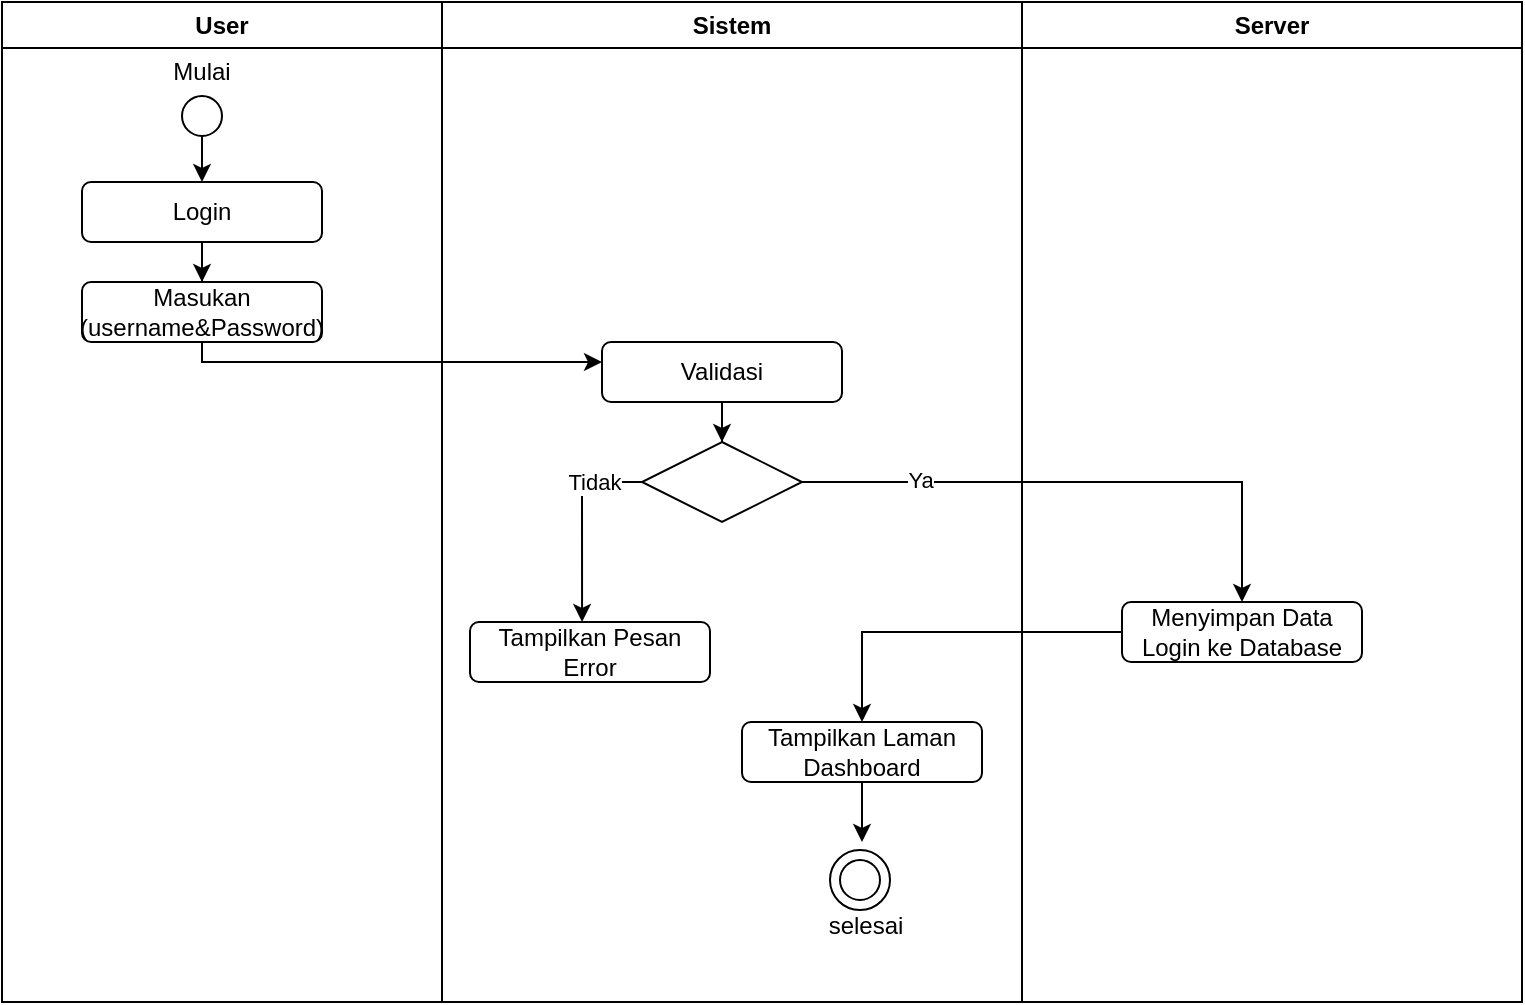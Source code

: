 <mxfile version="25.0.3">
  <diagram id="a5KCIQKfTWQ5OtX3c2Wh" name="Halaman-1">
    <mxGraphModel dx="1194" dy="638" grid="1" gridSize="10" guides="1" tooltips="1" connect="1" arrows="1" fold="1" page="1" pageScale="1" pageWidth="827" pageHeight="1169" math="0" shadow="0">
      <root>
        <mxCell id="0" />
        <mxCell id="1" parent="0" />
        <mxCell id="D9n_Limc-fniIIdKZypQ-5" value="User" style="swimlane;whiteSpace=wrap;html=1;" parent="1" vertex="1">
          <mxGeometry x="60" y="60" width="220" height="500" as="geometry" />
        </mxCell>
        <mxCell id="D9n_Limc-fniIIdKZypQ-11" value="" style="edgeStyle=orthogonalEdgeStyle;rounded=0;orthogonalLoop=1;jettySize=auto;html=1;" parent="D9n_Limc-fniIIdKZypQ-5" source="D9n_Limc-fniIIdKZypQ-8" target="D9n_Limc-fniIIdKZypQ-9" edge="1">
          <mxGeometry relative="1" as="geometry" />
        </mxCell>
        <mxCell id="D9n_Limc-fniIIdKZypQ-8" value="" style="ellipse;whiteSpace=wrap;html=1;aspect=fixed;color=black;" parent="D9n_Limc-fniIIdKZypQ-5" vertex="1">
          <mxGeometry x="90" y="47" width="20" height="20" as="geometry" />
        </mxCell>
        <mxCell id="D9n_Limc-fniIIdKZypQ-13" value="" style="edgeStyle=orthogonalEdgeStyle;rounded=0;orthogonalLoop=1;jettySize=auto;html=1;" parent="D9n_Limc-fniIIdKZypQ-5" source="D9n_Limc-fniIIdKZypQ-9" target="D9n_Limc-fniIIdKZypQ-12" edge="1">
          <mxGeometry relative="1" as="geometry" />
        </mxCell>
        <mxCell id="D9n_Limc-fniIIdKZypQ-9" value="Login" style="rounded=1;whiteSpace=wrap;html=1;" parent="D9n_Limc-fniIIdKZypQ-5" vertex="1">
          <mxGeometry x="40" y="90" width="120" height="30" as="geometry" />
        </mxCell>
        <mxCell id="D9n_Limc-fniIIdKZypQ-12" value="Masukan (username&amp;amp;Password)" style="rounded=1;whiteSpace=wrap;html=1;" parent="D9n_Limc-fniIIdKZypQ-5" vertex="1">
          <mxGeometry x="40" y="140" width="120" height="30" as="geometry" />
        </mxCell>
        <mxCell id="D9n_Limc-fniIIdKZypQ-57" value="Mulai" style="text;html=1;align=center;verticalAlign=middle;whiteSpace=wrap;rounded=0;" parent="D9n_Limc-fniIIdKZypQ-5" vertex="1">
          <mxGeometry x="70" y="30" width="60" height="10" as="geometry" />
        </mxCell>
        <mxCell id="D9n_Limc-fniIIdKZypQ-6" value="Sistem" style="swimlane;whiteSpace=wrap;html=1;" parent="1" vertex="1">
          <mxGeometry x="280" y="60" width="290" height="500" as="geometry" />
        </mxCell>
        <mxCell id="D9n_Limc-fniIIdKZypQ-17" value="" style="edgeStyle=orthogonalEdgeStyle;rounded=0;orthogonalLoop=1;jettySize=auto;html=1;" parent="D9n_Limc-fniIIdKZypQ-6" source="D9n_Limc-fniIIdKZypQ-14" target="D9n_Limc-fniIIdKZypQ-15" edge="1">
          <mxGeometry relative="1" as="geometry" />
        </mxCell>
        <mxCell id="D9n_Limc-fniIIdKZypQ-14" value="Validasi" style="rounded=1;whiteSpace=wrap;html=1;" parent="D9n_Limc-fniIIdKZypQ-6" vertex="1">
          <mxGeometry x="80" y="170" width="120" height="30" as="geometry" />
        </mxCell>
        <mxCell id="D9n_Limc-fniIIdKZypQ-19" style="edgeStyle=orthogonalEdgeStyle;rounded=0;orthogonalLoop=1;jettySize=auto;html=1;entryX=0.467;entryY=0;entryDx=0;entryDy=0;entryPerimeter=0;" parent="D9n_Limc-fniIIdKZypQ-6" target="D9n_Limc-fniIIdKZypQ-18" edge="1">
          <mxGeometry relative="1" as="geometry">
            <mxPoint x="29.2" y="267.39" as="targetPoint" />
            <mxPoint x="100" y="240" as="sourcePoint" />
            <Array as="points">
              <mxPoint x="70" y="240" />
            </Array>
          </mxGeometry>
        </mxCell>
        <mxCell id="D9n_Limc-fniIIdKZypQ-22" value="Ya" style="edgeLabel;html=1;align=center;verticalAlign=middle;resizable=0;points=[];" parent="D9n_Limc-fniIIdKZypQ-19" vertex="1" connectable="0">
          <mxGeometry x="-0.57" y="1" relative="1" as="geometry">
            <mxPoint as="offset" />
          </mxGeometry>
        </mxCell>
        <mxCell id="D9n_Limc-fniIIdKZypQ-46" value="Tidak" style="edgeLabel;html=1;align=center;verticalAlign=middle;resizable=0;points=[];" parent="D9n_Limc-fniIIdKZypQ-19" vertex="1" connectable="0">
          <mxGeometry x="-0.521" relative="1" as="geometry">
            <mxPoint as="offset" />
          </mxGeometry>
        </mxCell>
        <mxCell id="D9n_Limc-fniIIdKZypQ-15" value="" style="rhombus;whiteSpace=wrap;html=1;" parent="D9n_Limc-fniIIdKZypQ-6" vertex="1">
          <mxGeometry x="100" y="220" width="80" height="40" as="geometry" />
        </mxCell>
        <mxCell id="D9n_Limc-fniIIdKZypQ-18" value="Tampilkan Pesan Error" style="rounded=1;whiteSpace=wrap;html=1;" parent="D9n_Limc-fniIIdKZypQ-6" vertex="1">
          <mxGeometry x="14" y="310" width="120" height="30" as="geometry" />
        </mxCell>
        <mxCell id="D9n_Limc-fniIIdKZypQ-26" value="" style="ellipse;whiteSpace=wrap;html=1;aspect=fixed;" parent="D9n_Limc-fniIIdKZypQ-6" vertex="1">
          <mxGeometry x="194" y="424" width="30" height="30" as="geometry" />
        </mxCell>
        <mxCell id="D9n_Limc-fniIIdKZypQ-27" value="" style="ellipse;whiteSpace=wrap;html=1;aspect=fixed;color=black;" parent="D9n_Limc-fniIIdKZypQ-6" vertex="1">
          <mxGeometry x="199" y="429" width="20" height="20" as="geometry" />
        </mxCell>
        <mxCell id="D9n_Limc-fniIIdKZypQ-28" value="selesai" style="text;html=1;align=center;verticalAlign=middle;whiteSpace=wrap;rounded=0;" parent="D9n_Limc-fniIIdKZypQ-6" vertex="1">
          <mxGeometry x="182" y="457" width="60" height="10" as="geometry" />
        </mxCell>
        <mxCell id="yO32-EtG7cN1K7TmvJKR-4" style="edgeStyle=orthogonalEdgeStyle;rounded=0;orthogonalLoop=1;jettySize=auto;html=1;" parent="D9n_Limc-fniIIdKZypQ-6" source="D9n_Limc-fniIIdKZypQ-52" edge="1">
          <mxGeometry relative="1" as="geometry">
            <mxPoint x="210" y="420" as="targetPoint" />
          </mxGeometry>
        </mxCell>
        <mxCell id="D9n_Limc-fniIIdKZypQ-52" value="Tampilkan Laman Dashboard" style="rounded=1;whiteSpace=wrap;html=1;" parent="D9n_Limc-fniIIdKZypQ-6" vertex="1">
          <mxGeometry x="150" y="360" width="120" height="30" as="geometry" />
        </mxCell>
        <mxCell id="D9n_Limc-fniIIdKZypQ-16" value="" style="edgeStyle=orthogonalEdgeStyle;rounded=0;orthogonalLoop=1;jettySize=auto;html=1;" parent="1" source="D9n_Limc-fniIIdKZypQ-12" target="D9n_Limc-fniIIdKZypQ-14" edge="1">
          <mxGeometry relative="1" as="geometry">
            <Array as="points">
              <mxPoint x="420" y="240" />
            </Array>
          </mxGeometry>
        </mxCell>
        <mxCell id="D9n_Limc-fniIIdKZypQ-31" value="Server" style="swimlane;whiteSpace=wrap;html=1;" parent="1" vertex="1">
          <mxGeometry x="570" y="60" width="250" height="500" as="geometry" />
        </mxCell>
        <mxCell id="D9n_Limc-fniIIdKZypQ-20" value="Menyimpan Data Login ke Database" style="rounded=1;whiteSpace=wrap;html=1;" parent="D9n_Limc-fniIIdKZypQ-31" vertex="1">
          <mxGeometry x="50" y="300" width="120" height="30" as="geometry" />
        </mxCell>
        <mxCell id="D9n_Limc-fniIIdKZypQ-21" style="edgeStyle=orthogonalEdgeStyle;rounded=0;orthogonalLoop=1;jettySize=auto;html=1;entryX=0.5;entryY=0;entryDx=0;entryDy=0;" parent="1" source="D9n_Limc-fniIIdKZypQ-15" target="D9n_Limc-fniIIdKZypQ-20" edge="1">
          <mxGeometry relative="1" as="geometry">
            <Array as="points">
              <mxPoint x="680" y="300" />
            </Array>
          </mxGeometry>
        </mxCell>
        <mxCell id="D9n_Limc-fniIIdKZypQ-23" value="Ya" style="edgeLabel;html=1;align=center;verticalAlign=middle;resizable=0;points=[];" parent="D9n_Limc-fniIIdKZypQ-21" vertex="1" connectable="0">
          <mxGeometry x="-0.582" y="1" relative="1" as="geometry">
            <mxPoint as="offset" />
          </mxGeometry>
        </mxCell>
        <mxCell id="D9n_Limc-fniIIdKZypQ-54" style="edgeStyle=orthogonalEdgeStyle;rounded=0;orthogonalLoop=1;jettySize=auto;html=1;entryX=0.5;entryY=0;entryDx=0;entryDy=0;" parent="1" source="D9n_Limc-fniIIdKZypQ-20" target="D9n_Limc-fniIIdKZypQ-52" edge="1">
          <mxGeometry relative="1" as="geometry">
            <Array as="points">
              <mxPoint x="490" y="375" />
            </Array>
          </mxGeometry>
        </mxCell>
      </root>
    </mxGraphModel>
  </diagram>
</mxfile>
